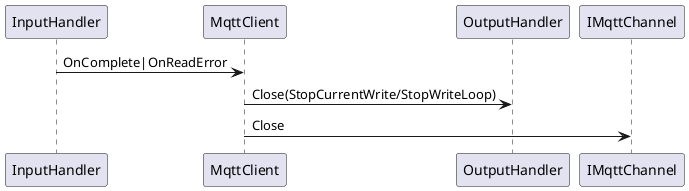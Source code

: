 @startuml OnReadComplete
InputHandler -> MqttClient : OnComplete|OnReadError
MqttClient -> OutputHandler : Close(StopCurrentWrite/StopWriteLoop)
MqttClient -> IMqttChannel : Close
@enduml
